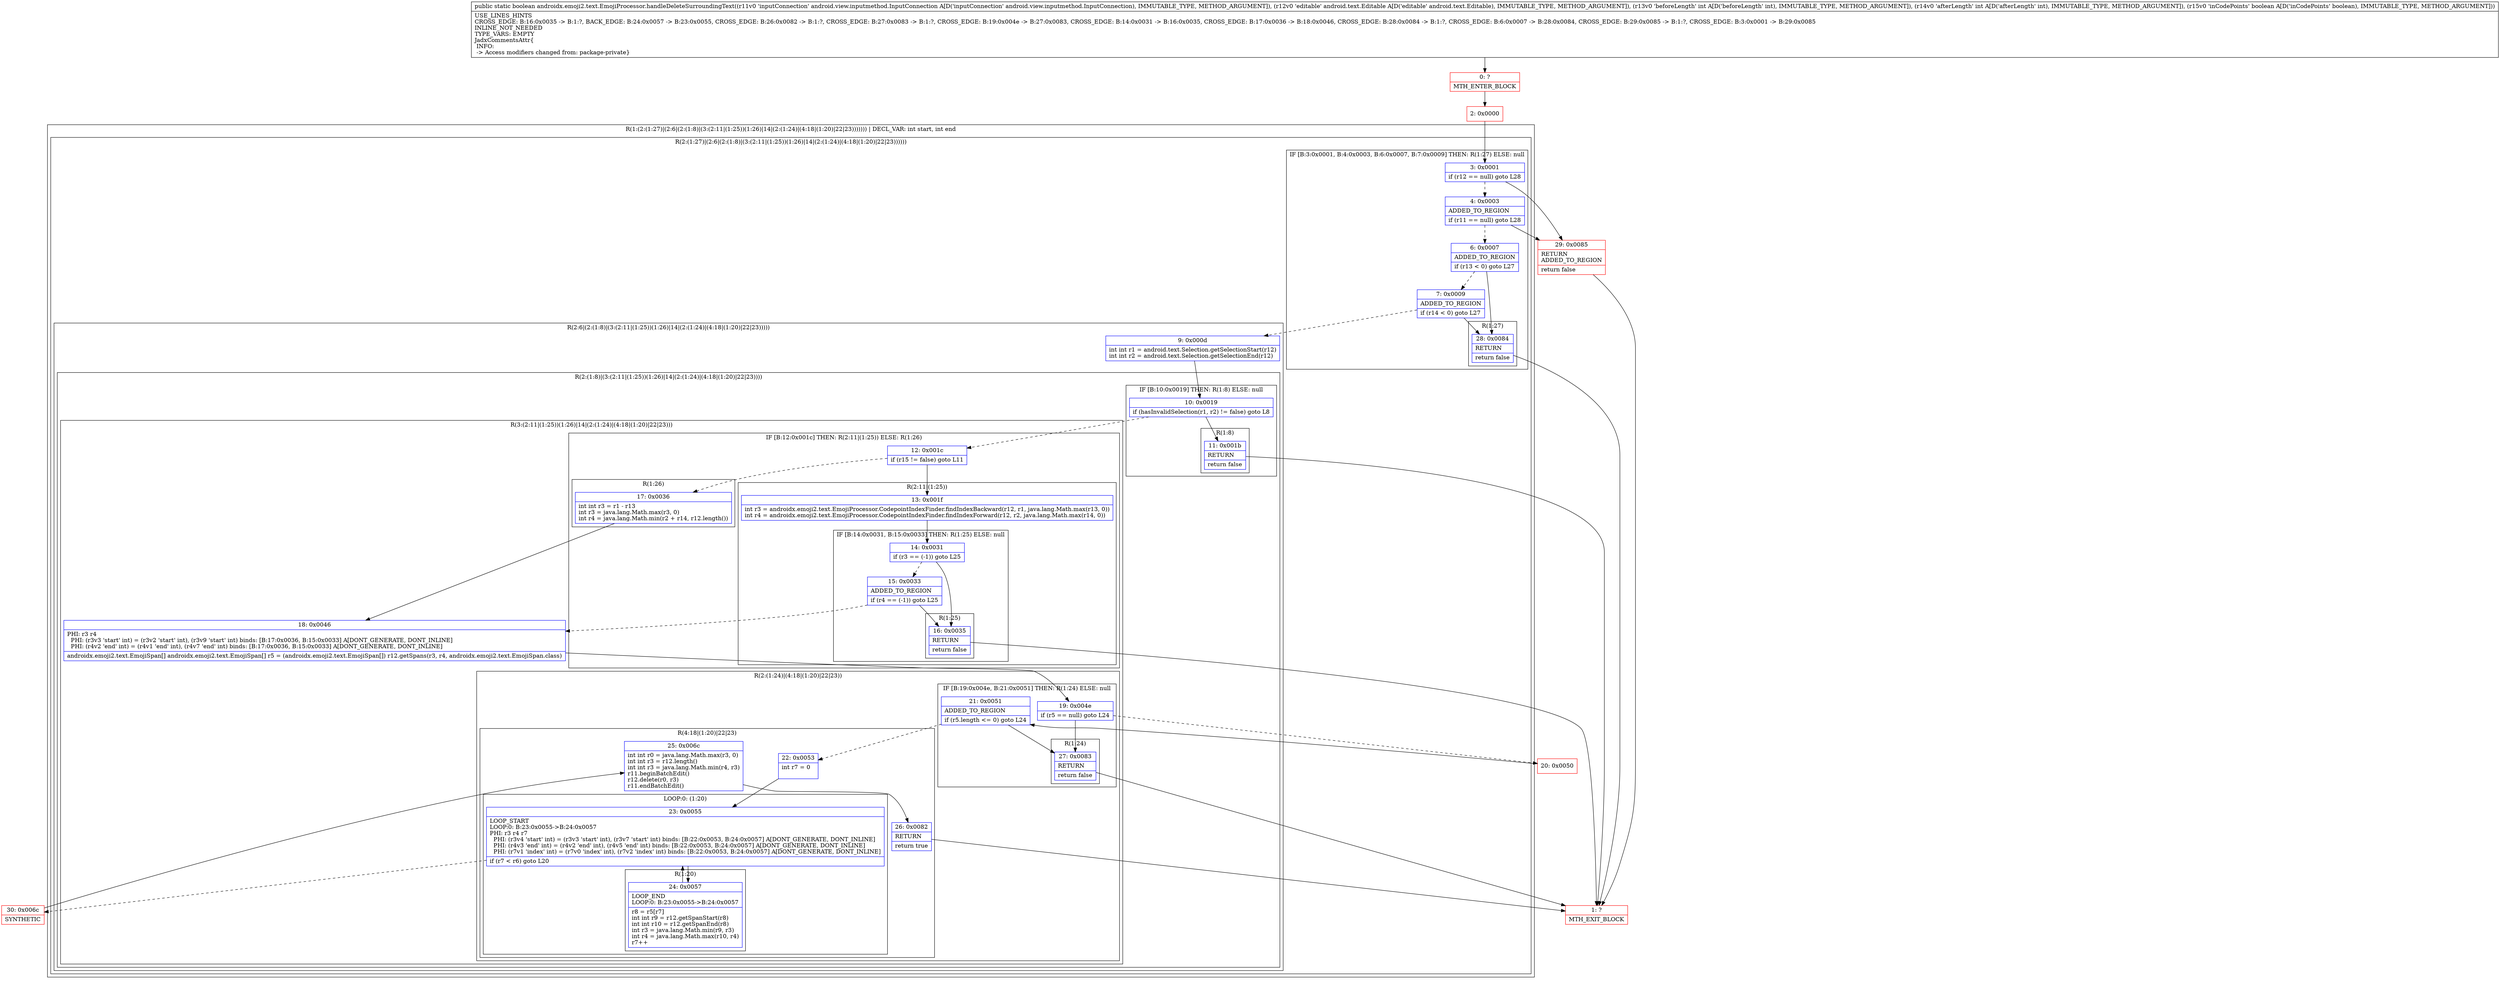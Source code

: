 digraph "CFG forandroidx.emoji2.text.EmojiProcessor.handleDeleteSurroundingText(Landroid\/view\/inputmethod\/InputConnection;Landroid\/text\/Editable;IIZ)Z" {
subgraph cluster_Region_1260046906 {
label = "R(1:(2:(1:27)|(2:6|(2:(1:8)|(3:(2:11|(1:25))(1:26)|14|(2:(1:24)|(4:18|(1:20)|22|23))))))) | DECL_VAR: int start, int end\l";
node [shape=record,color=blue];
subgraph cluster_Region_1894361474 {
label = "R(2:(1:27)|(2:6|(2:(1:8)|(3:(2:11|(1:25))(1:26)|14|(2:(1:24)|(4:18|(1:20)|22|23))))))";
node [shape=record,color=blue];
subgraph cluster_IfRegion_73967873 {
label = "IF [B:3:0x0001, B:4:0x0003, B:6:0x0007, B:7:0x0009] THEN: R(1:27) ELSE: null";
node [shape=record,color=blue];
Node_3 [shape=record,label="{3\:\ 0x0001|if (r12 == null) goto L28\l}"];
Node_4 [shape=record,label="{4\:\ 0x0003|ADDED_TO_REGION\l|if (r11 == null) goto L28\l}"];
Node_6 [shape=record,label="{6\:\ 0x0007|ADDED_TO_REGION\l|if (r13 \< 0) goto L27\l}"];
Node_7 [shape=record,label="{7\:\ 0x0009|ADDED_TO_REGION\l|if (r14 \< 0) goto L27\l}"];
subgraph cluster_Region_2136138675 {
label = "R(1:27)";
node [shape=record,color=blue];
Node_28 [shape=record,label="{28\:\ 0x0084|RETURN\l|return false\l}"];
}
}
subgraph cluster_Region_1282266760 {
label = "R(2:6|(2:(1:8)|(3:(2:11|(1:25))(1:26)|14|(2:(1:24)|(4:18|(1:20)|22|23)))))";
node [shape=record,color=blue];
Node_9 [shape=record,label="{9\:\ 0x000d|int int r1 = android.text.Selection.getSelectionStart(r12)\lint int r2 = android.text.Selection.getSelectionEnd(r12)\l}"];
subgraph cluster_Region_1644477817 {
label = "R(2:(1:8)|(3:(2:11|(1:25))(1:26)|14|(2:(1:24)|(4:18|(1:20)|22|23))))";
node [shape=record,color=blue];
subgraph cluster_IfRegion_1513522034 {
label = "IF [B:10:0x0019] THEN: R(1:8) ELSE: null";
node [shape=record,color=blue];
Node_10 [shape=record,label="{10\:\ 0x0019|if (hasInvalidSelection(r1, r2) != false) goto L8\l}"];
subgraph cluster_Region_1595714818 {
label = "R(1:8)";
node [shape=record,color=blue];
Node_11 [shape=record,label="{11\:\ 0x001b|RETURN\l|return false\l}"];
}
}
subgraph cluster_Region_112571210 {
label = "R(3:(2:11|(1:25))(1:26)|14|(2:(1:24)|(4:18|(1:20)|22|23)))";
node [shape=record,color=blue];
subgraph cluster_IfRegion_511522625 {
label = "IF [B:12:0x001c] THEN: R(2:11|(1:25)) ELSE: R(1:26)";
node [shape=record,color=blue];
Node_12 [shape=record,label="{12\:\ 0x001c|if (r15 != false) goto L11\l}"];
subgraph cluster_Region_1670617476 {
label = "R(2:11|(1:25))";
node [shape=record,color=blue];
Node_13 [shape=record,label="{13\:\ 0x001f|int r3 = androidx.emoji2.text.EmojiProcessor.CodepointIndexFinder.findIndexBackward(r12, r1, java.lang.Math.max(r13, 0))\lint r4 = androidx.emoji2.text.EmojiProcessor.CodepointIndexFinder.findIndexForward(r12, r2, java.lang.Math.max(r14, 0))\l}"];
subgraph cluster_IfRegion_1994002502 {
label = "IF [B:14:0x0031, B:15:0x0033] THEN: R(1:25) ELSE: null";
node [shape=record,color=blue];
Node_14 [shape=record,label="{14\:\ 0x0031|if (r3 == (\-1)) goto L25\l}"];
Node_15 [shape=record,label="{15\:\ 0x0033|ADDED_TO_REGION\l|if (r4 == (\-1)) goto L25\l}"];
subgraph cluster_Region_829588625 {
label = "R(1:25)";
node [shape=record,color=blue];
Node_16 [shape=record,label="{16\:\ 0x0035|RETURN\l|return false\l}"];
}
}
}
subgraph cluster_Region_1250809466 {
label = "R(1:26)";
node [shape=record,color=blue];
Node_17 [shape=record,label="{17\:\ 0x0036|int int r3 = r1 \- r13\lint r3 = java.lang.Math.max(r3, 0)\lint r4 = java.lang.Math.min(r2 + r14, r12.length())\l}"];
}
}
Node_18 [shape=record,label="{18\:\ 0x0046|PHI: r3 r4 \l  PHI: (r3v3 'start' int) = (r3v2 'start' int), (r3v9 'start' int) binds: [B:17:0x0036, B:15:0x0033] A[DONT_GENERATE, DONT_INLINE]\l  PHI: (r4v2 'end' int) = (r4v1 'end' int), (r4v7 'end' int) binds: [B:17:0x0036, B:15:0x0033] A[DONT_GENERATE, DONT_INLINE]\l|androidx.emoji2.text.EmojiSpan[] androidx.emoji2.text.EmojiSpan[] r5 = (androidx.emoji2.text.EmojiSpan[]) r12.getSpans(r3, r4, androidx.emoji2.text.EmojiSpan.class)\l}"];
subgraph cluster_Region_188500736 {
label = "R(2:(1:24)|(4:18|(1:20)|22|23))";
node [shape=record,color=blue];
subgraph cluster_IfRegion_2039825825 {
label = "IF [B:19:0x004e, B:21:0x0051] THEN: R(1:24) ELSE: null";
node [shape=record,color=blue];
Node_19 [shape=record,label="{19\:\ 0x004e|if (r5 == null) goto L24\l}"];
Node_21 [shape=record,label="{21\:\ 0x0051|ADDED_TO_REGION\l|if (r5.length \<= 0) goto L24\l}"];
subgraph cluster_Region_2089595417 {
label = "R(1:24)";
node [shape=record,color=blue];
Node_27 [shape=record,label="{27\:\ 0x0083|RETURN\l|return false\l}"];
}
}
subgraph cluster_Region_1569678063 {
label = "R(4:18|(1:20)|22|23)";
node [shape=record,color=blue];
Node_22 [shape=record,label="{22\:\ 0x0053|int r7 = 0\l\l}"];
subgraph cluster_LoopRegion_1517471214 {
label = "LOOP:0: (1:20)";
node [shape=record,color=blue];
Node_23 [shape=record,label="{23\:\ 0x0055|LOOP_START\lLOOP:0: B:23:0x0055\-\>B:24:0x0057\lPHI: r3 r4 r7 \l  PHI: (r3v4 'start' int) = (r3v3 'start' int), (r3v7 'start' int) binds: [B:22:0x0053, B:24:0x0057] A[DONT_GENERATE, DONT_INLINE]\l  PHI: (r4v3 'end' int) = (r4v2 'end' int), (r4v5 'end' int) binds: [B:22:0x0053, B:24:0x0057] A[DONT_GENERATE, DONT_INLINE]\l  PHI: (r7v1 'index' int) = (r7v0 'index' int), (r7v2 'index' int) binds: [B:22:0x0053, B:24:0x0057] A[DONT_GENERATE, DONT_INLINE]\l|if (r7 \< r6) goto L20\l}"];
subgraph cluster_Region_1760989237 {
label = "R(1:20)";
node [shape=record,color=blue];
Node_24 [shape=record,label="{24\:\ 0x0057|LOOP_END\lLOOP:0: B:23:0x0055\-\>B:24:0x0057\l|r8 = r5[r7]\lint int r9 = r12.getSpanStart(r8)\lint int r10 = r12.getSpanEnd(r8)\lint r3 = java.lang.Math.min(r9, r3)\lint r4 = java.lang.Math.max(r10, r4)\lr7++\l}"];
}
}
Node_25 [shape=record,label="{25\:\ 0x006c|int int r0 = java.lang.Math.max(r3, 0)\lint int r3 = r12.length()\lint int r3 = java.lang.Math.min(r4, r3)\lr11.beginBatchEdit()\lr12.delete(r0, r3)\lr11.endBatchEdit()\l}"];
Node_26 [shape=record,label="{26\:\ 0x0082|RETURN\l|return true\l}"];
}
}
}
}
}
}
}
Node_0 [shape=record,color=red,label="{0\:\ ?|MTH_ENTER_BLOCK\l}"];
Node_2 [shape=record,color=red,label="{2\:\ 0x0000}"];
Node_1 [shape=record,color=red,label="{1\:\ ?|MTH_EXIT_BLOCK\l}"];
Node_20 [shape=record,color=red,label="{20\:\ 0x0050}"];
Node_30 [shape=record,color=red,label="{30\:\ 0x006c|SYNTHETIC\l}"];
Node_29 [shape=record,color=red,label="{29\:\ 0x0085|RETURN\lADDED_TO_REGION\l|return false\l}"];
MethodNode[shape=record,label="{public static boolean androidx.emoji2.text.EmojiProcessor.handleDeleteSurroundingText((r11v0 'inputConnection' android.view.inputmethod.InputConnection A[D('inputConnection' android.view.inputmethod.InputConnection), IMMUTABLE_TYPE, METHOD_ARGUMENT]), (r12v0 'editable' android.text.Editable A[D('editable' android.text.Editable), IMMUTABLE_TYPE, METHOD_ARGUMENT]), (r13v0 'beforeLength' int A[D('beforeLength' int), IMMUTABLE_TYPE, METHOD_ARGUMENT]), (r14v0 'afterLength' int A[D('afterLength' int), IMMUTABLE_TYPE, METHOD_ARGUMENT]), (r15v0 'inCodePoints' boolean A[D('inCodePoints' boolean), IMMUTABLE_TYPE, METHOD_ARGUMENT]))  | USE_LINES_HINTS\lCROSS_EDGE: B:16:0x0035 \-\> B:1:?, BACK_EDGE: B:24:0x0057 \-\> B:23:0x0055, CROSS_EDGE: B:26:0x0082 \-\> B:1:?, CROSS_EDGE: B:27:0x0083 \-\> B:1:?, CROSS_EDGE: B:19:0x004e \-\> B:27:0x0083, CROSS_EDGE: B:14:0x0031 \-\> B:16:0x0035, CROSS_EDGE: B:17:0x0036 \-\> B:18:0x0046, CROSS_EDGE: B:28:0x0084 \-\> B:1:?, CROSS_EDGE: B:6:0x0007 \-\> B:28:0x0084, CROSS_EDGE: B:29:0x0085 \-\> B:1:?, CROSS_EDGE: B:3:0x0001 \-\> B:29:0x0085\lINLINE_NOT_NEEDED\lTYPE_VARS: EMPTY\lJadxCommentsAttr\{\l INFO: \l \-\> Access modifiers changed from: package\-private\}\l}"];
MethodNode -> Node_0;Node_3 -> Node_4[style=dashed];
Node_3 -> Node_29;
Node_4 -> Node_6[style=dashed];
Node_4 -> Node_29;
Node_6 -> Node_7[style=dashed];
Node_6 -> Node_28;
Node_7 -> Node_9[style=dashed];
Node_7 -> Node_28;
Node_28 -> Node_1;
Node_9 -> Node_10;
Node_10 -> Node_11;
Node_10 -> Node_12[style=dashed];
Node_11 -> Node_1;
Node_12 -> Node_13;
Node_12 -> Node_17[style=dashed];
Node_13 -> Node_14;
Node_14 -> Node_15[style=dashed];
Node_14 -> Node_16;
Node_15 -> Node_16;
Node_15 -> Node_18[style=dashed];
Node_16 -> Node_1;
Node_17 -> Node_18;
Node_18 -> Node_19;
Node_19 -> Node_20[style=dashed];
Node_19 -> Node_27;
Node_21 -> Node_22[style=dashed];
Node_21 -> Node_27;
Node_27 -> Node_1;
Node_22 -> Node_23;
Node_23 -> Node_24;
Node_23 -> Node_30[style=dashed];
Node_24 -> Node_23;
Node_25 -> Node_26;
Node_26 -> Node_1;
Node_0 -> Node_2;
Node_2 -> Node_3;
Node_20 -> Node_21;
Node_30 -> Node_25;
Node_29 -> Node_1;
}

